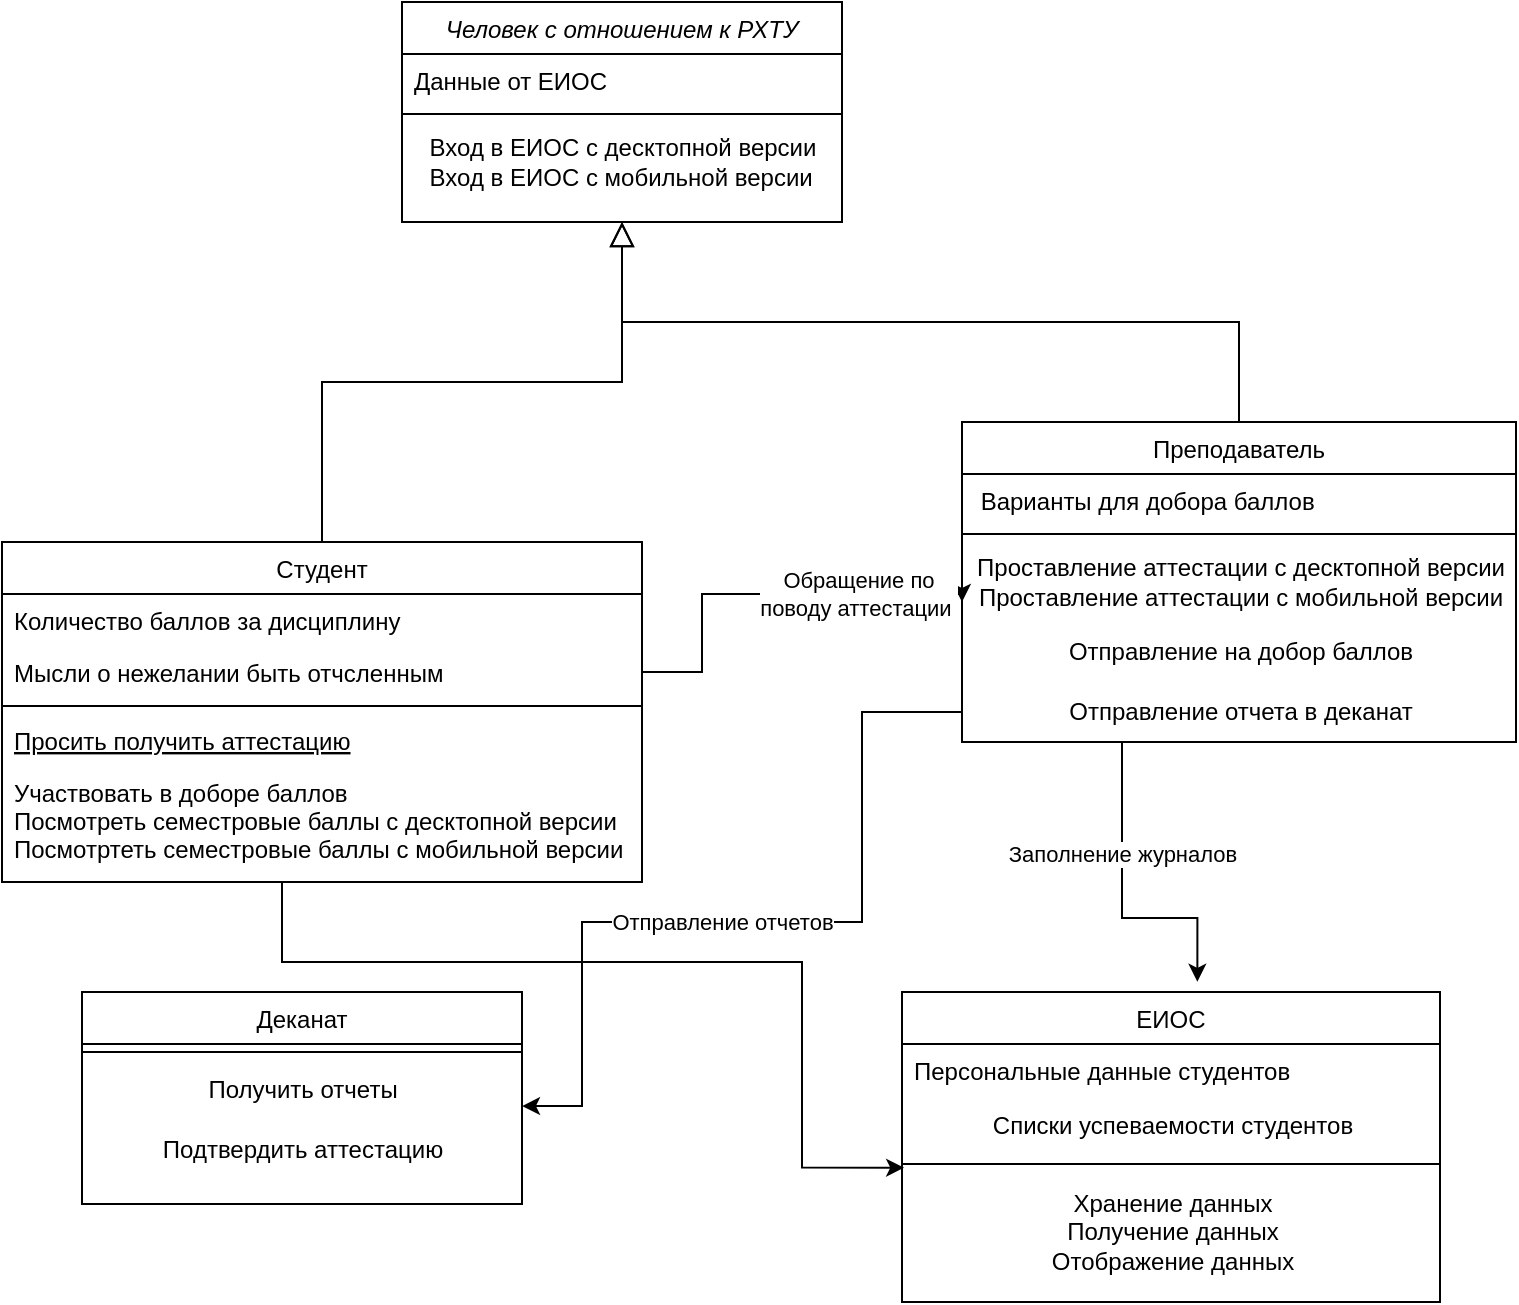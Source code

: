 <mxfile version="20.3.0" type="device"><diagram id="C5RBs43oDa-KdzZeNtuy" name="Page-1"><mxGraphModel dx="865" dy="534" grid="1" gridSize="10" guides="1" tooltips="1" connect="1" arrows="1" fold="1" page="1" pageScale="1" pageWidth="827" pageHeight="1169" math="0" shadow="0"><root><mxCell id="WIyWlLk6GJQsqaUBKTNV-0"/><mxCell id="WIyWlLk6GJQsqaUBKTNV-1" parent="WIyWlLk6GJQsqaUBKTNV-0"/><mxCell id="zkfFHV4jXpPFQw0GAbJ--0" value="Человек с отношением к РХТУ" style="swimlane;fontStyle=2;align=center;verticalAlign=top;childLayout=stackLayout;horizontal=1;startSize=26;horizontalStack=0;resizeParent=1;resizeLast=0;collapsible=1;marginBottom=0;rounded=0;shadow=0;strokeWidth=1;" parent="WIyWlLk6GJQsqaUBKTNV-1" vertex="1"><mxGeometry x="210" y="90" width="220" height="110" as="geometry"><mxRectangle x="230" y="140" width="160" height="26" as="alternateBounds"/></mxGeometry></mxCell><mxCell id="zkfFHV4jXpPFQw0GAbJ--1" value="Данные от ЕИОС" style="text;align=left;verticalAlign=top;spacingLeft=4;spacingRight=4;overflow=hidden;rotatable=0;points=[[0,0.5],[1,0.5]];portConstraint=eastwest;" parent="zkfFHV4jXpPFQw0GAbJ--0" vertex="1"><mxGeometry y="26" width="220" height="26" as="geometry"/></mxCell><mxCell id="zkfFHV4jXpPFQw0GAbJ--4" value="" style="line;html=1;strokeWidth=1;align=left;verticalAlign=middle;spacingTop=-1;spacingLeft=3;spacingRight=3;rotatable=0;labelPosition=right;points=[];portConstraint=eastwest;" parent="zkfFHV4jXpPFQw0GAbJ--0" vertex="1"><mxGeometry y="52" width="220" height="8" as="geometry"/></mxCell><mxCell id="1W8T0_ccJ2zgEUpdK5Ip-3" value="&lt;div style=&quot;text-align: left;&quot;&gt;Вход в ЕИОС с десктопной версии&lt;/div&gt;&lt;div style=&quot;text-align: left;&quot;&gt;Вход в ЕИОС с мобильной версии&lt;/div&gt;" style="text;html=1;align=center;verticalAlign=middle;resizable=0;points=[];autosize=1;strokeColor=none;fillColor=none;" parent="zkfFHV4jXpPFQw0GAbJ--0" vertex="1"><mxGeometry y="60" width="220" height="40" as="geometry"/></mxCell><mxCell id="zkfFHV4jXpPFQw0GAbJ--6" value="Студент" style="swimlane;fontStyle=0;align=center;verticalAlign=top;childLayout=stackLayout;horizontal=1;startSize=26;horizontalStack=0;resizeParent=1;resizeLast=0;collapsible=1;marginBottom=0;rounded=0;shadow=0;strokeWidth=1;" parent="WIyWlLk6GJQsqaUBKTNV-1" vertex="1"><mxGeometry x="10" y="360" width="320" height="170" as="geometry"><mxRectangle x="130" y="380" width="160" height="26" as="alternateBounds"/></mxGeometry></mxCell><mxCell id="zkfFHV4jXpPFQw0GAbJ--7" value="Количество баллов за дисциплину" style="text;align=left;verticalAlign=top;spacingLeft=4;spacingRight=4;overflow=hidden;rotatable=0;points=[[0,0.5],[1,0.5]];portConstraint=eastwest;" parent="zkfFHV4jXpPFQw0GAbJ--6" vertex="1"><mxGeometry y="26" width="320" height="26" as="geometry"/></mxCell><mxCell id="zkfFHV4jXpPFQw0GAbJ--8" value="Мысли о нежелании быть отчсленным" style="text;align=left;verticalAlign=top;spacingLeft=4;spacingRight=4;overflow=hidden;rotatable=0;points=[[0,0.5],[1,0.5]];portConstraint=eastwest;rounded=0;shadow=0;html=0;" parent="zkfFHV4jXpPFQw0GAbJ--6" vertex="1"><mxGeometry y="52" width="320" height="26" as="geometry"/></mxCell><mxCell id="zkfFHV4jXpPFQw0GAbJ--9" value="" style="line;html=1;strokeWidth=1;align=left;verticalAlign=middle;spacingTop=-1;spacingLeft=3;spacingRight=3;rotatable=0;labelPosition=right;points=[];portConstraint=eastwest;" parent="zkfFHV4jXpPFQw0GAbJ--6" vertex="1"><mxGeometry y="78" width="320" height="8" as="geometry"/></mxCell><mxCell id="zkfFHV4jXpPFQw0GAbJ--10" value="Просить получить аттестацию" style="text;align=left;verticalAlign=top;spacingLeft=4;spacingRight=4;overflow=hidden;rotatable=0;points=[[0,0.5],[1,0.5]];portConstraint=eastwest;fontStyle=4" parent="zkfFHV4jXpPFQw0GAbJ--6" vertex="1"><mxGeometry y="86" width="320" height="26" as="geometry"/></mxCell><mxCell id="zkfFHV4jXpPFQw0GAbJ--11" value="Участвовать в доборе баллов&#10;Посмотреть семестровые баллы с десктопной версии&#10;Посмотртеть семестровые баллы с мобильной версии" style="text;align=left;verticalAlign=top;spacingLeft=4;spacingRight=4;overflow=hidden;rotatable=0;points=[[0,0.5],[1,0.5]];portConstraint=eastwest;" parent="zkfFHV4jXpPFQw0GAbJ--6" vertex="1"><mxGeometry y="112" width="320" height="58" as="geometry"/></mxCell><mxCell id="zkfFHV4jXpPFQw0GAbJ--12" value="" style="endArrow=block;endSize=10;endFill=0;shadow=0;strokeWidth=1;rounded=0;edgeStyle=elbowEdgeStyle;elbow=vertical;" parent="WIyWlLk6GJQsqaUBKTNV-1" source="zkfFHV4jXpPFQw0GAbJ--6" target="zkfFHV4jXpPFQw0GAbJ--0" edge="1"><mxGeometry width="160" relative="1" as="geometry"><mxPoint x="200" y="203" as="sourcePoint"/><mxPoint x="200" y="203" as="targetPoint"/></mxGeometry></mxCell><mxCell id="h7vUzvfcaWZXawj63--O-29" style="edgeStyle=orthogonalEdgeStyle;rounded=0;orthogonalLoop=1;jettySize=auto;html=1;entryX=0.549;entryY=-0.033;entryDx=0;entryDy=0;entryPerimeter=0;" parent="WIyWlLk6GJQsqaUBKTNV-1" source="zkfFHV4jXpPFQw0GAbJ--13" target="h7vUzvfcaWZXawj63--O-8" edge="1"><mxGeometry relative="1" as="geometry"><Array as="points"><mxPoint x="570" y="435"/><mxPoint x="570" y="548"/><mxPoint x="607" y="548"/></Array></mxGeometry></mxCell><mxCell id="h7vUzvfcaWZXawj63--O-30" value="Заполнение журналов" style="edgeLabel;html=1;align=center;verticalAlign=middle;resizable=0;points=[];" parent="h7vUzvfcaWZXawj63--O-29" vertex="1" connectable="0"><mxGeometry x="0.019" y="-4" relative="1" as="geometry"><mxPoint x="4" y="-25" as="offset"/></mxGeometry></mxCell><mxCell id="zkfFHV4jXpPFQw0GAbJ--13" value="Преподаватель" style="swimlane;fontStyle=0;align=center;verticalAlign=top;childLayout=stackLayout;horizontal=1;startSize=26;horizontalStack=0;resizeParent=1;resizeLast=0;collapsible=1;marginBottom=0;rounded=0;shadow=0;strokeWidth=1;" parent="WIyWlLk6GJQsqaUBKTNV-1" vertex="1"><mxGeometry x="490" y="300" width="277" height="160" as="geometry"><mxRectangle x="340" y="380" width="170" height="26" as="alternateBounds"/></mxGeometry></mxCell><mxCell id="zkfFHV4jXpPFQw0GAbJ--14" value=" Варианты для добора баллов" style="text;align=left;verticalAlign=top;spacingLeft=4;spacingRight=4;overflow=hidden;rotatable=0;points=[[0,0.5],[1,0.5]];portConstraint=eastwest;" parent="zkfFHV4jXpPFQw0GAbJ--13" vertex="1"><mxGeometry y="26" width="277" height="26" as="geometry"/></mxCell><mxCell id="zkfFHV4jXpPFQw0GAbJ--15" value="" style="line;html=1;strokeWidth=1;align=left;verticalAlign=middle;spacingTop=-1;spacingLeft=3;spacingRight=3;rotatable=0;labelPosition=right;points=[];portConstraint=eastwest;" parent="zkfFHV4jXpPFQw0GAbJ--13" vertex="1"><mxGeometry y="52" width="277" height="8" as="geometry"/></mxCell><mxCell id="h7vUzvfcaWZXawj63--O-1" value="Проставление аттестации с десктопной версии&lt;br&gt;Проставление аттестации с мобильной версии" style="text;html=1;align=center;verticalAlign=middle;resizable=0;points=[];autosize=1;strokeColor=none;fillColor=none;" parent="zkfFHV4jXpPFQw0GAbJ--13" vertex="1"><mxGeometry y="60" width="277" height="40" as="geometry"/></mxCell><mxCell id="h7vUzvfcaWZXawj63--O-2" value="Отправление на добор баллов" style="text;html=1;align=center;verticalAlign=middle;resizable=0;points=[];autosize=1;strokeColor=none;fillColor=none;" parent="zkfFHV4jXpPFQw0GAbJ--13" vertex="1"><mxGeometry y="100" width="277" height="30" as="geometry"/></mxCell><mxCell id="h7vUzvfcaWZXawj63--O-3" value="Отправление отчета в деканат" style="text;html=1;align=center;verticalAlign=middle;resizable=0;points=[];autosize=1;strokeColor=none;fillColor=none;" parent="zkfFHV4jXpPFQw0GAbJ--13" vertex="1"><mxGeometry y="130" width="277" height="30" as="geometry"/></mxCell><mxCell id="zkfFHV4jXpPFQw0GAbJ--16" value="" style="endArrow=block;endSize=10;endFill=0;shadow=0;strokeWidth=1;rounded=0;edgeStyle=elbowEdgeStyle;elbow=vertical;" parent="WIyWlLk6GJQsqaUBKTNV-1" source="zkfFHV4jXpPFQw0GAbJ--13" target="zkfFHV4jXpPFQw0GAbJ--0" edge="1"><mxGeometry width="160" relative="1" as="geometry"><mxPoint x="210" y="373" as="sourcePoint"/><mxPoint x="310" y="271" as="targetPoint"/></mxGeometry></mxCell><mxCell id="h7vUzvfcaWZXawj63--O-8" value="ЕИОС" style="swimlane;fontStyle=0;align=center;verticalAlign=top;childLayout=stackLayout;horizontal=1;startSize=26;horizontalStack=0;resizeParent=1;resizeLast=0;collapsible=1;marginBottom=0;rounded=0;shadow=0;strokeWidth=1;" parent="WIyWlLk6GJQsqaUBKTNV-1" vertex="1"><mxGeometry x="460" y="585" width="269" height="155" as="geometry"><mxRectangle x="340" y="380" width="170" height="26" as="alternateBounds"/></mxGeometry></mxCell><mxCell id="h7vUzvfcaWZXawj63--O-9" value="Персональные данные студентов" style="text;align=left;verticalAlign=top;spacingLeft=4;spacingRight=4;overflow=hidden;rotatable=0;points=[[0,0.5],[1,0.5]];portConstraint=eastwest;" parent="h7vUzvfcaWZXawj63--O-8" vertex="1"><mxGeometry y="26" width="269" height="26" as="geometry"/></mxCell><mxCell id="h7vUzvfcaWZXawj63--O-14" value="Списки успеваемости студентов" style="text;html=1;align=center;verticalAlign=middle;resizable=0;points=[];autosize=1;strokeColor=none;fillColor=none;" parent="h7vUzvfcaWZXawj63--O-8" vertex="1"><mxGeometry y="52" width="269" height="30" as="geometry"/></mxCell><mxCell id="h7vUzvfcaWZXawj63--O-10" value="" style="line;html=1;strokeWidth=1;align=left;verticalAlign=middle;spacingTop=-1;spacingLeft=3;spacingRight=3;rotatable=0;labelPosition=right;points=[];portConstraint=eastwest;" parent="h7vUzvfcaWZXawj63--O-8" vertex="1"><mxGeometry y="82" width="269" height="8" as="geometry"/></mxCell><mxCell id="h7vUzvfcaWZXawj63--O-12" value="Хранение данных&lt;br&gt;Получение данных&lt;br&gt;Отображение данных" style="text;html=1;align=center;verticalAlign=middle;resizable=0;points=[];autosize=1;strokeColor=none;fillColor=none;" parent="h7vUzvfcaWZXawj63--O-8" vertex="1"><mxGeometry y="90" width="269" height="60" as="geometry"/></mxCell><mxCell id="h7vUzvfcaWZXawj63--O-20" value="Деканат" style="swimlane;fontStyle=0;align=center;verticalAlign=top;childLayout=stackLayout;horizontal=1;startSize=26;horizontalStack=0;resizeParent=1;resizeLast=0;collapsible=1;marginBottom=0;rounded=0;shadow=0;strokeWidth=1;" parent="WIyWlLk6GJQsqaUBKTNV-1" vertex="1"><mxGeometry x="50" y="585" width="220" height="106" as="geometry"><mxRectangle x="340" y="380" width="170" height="26" as="alternateBounds"/></mxGeometry></mxCell><mxCell id="h7vUzvfcaWZXawj63--O-22" value="" style="line;html=1;strokeWidth=1;align=left;verticalAlign=middle;spacingTop=-1;spacingLeft=3;spacingRight=3;rotatable=0;labelPosition=right;points=[];portConstraint=eastwest;" parent="h7vUzvfcaWZXawj63--O-20" vertex="1"><mxGeometry y="26" width="220" height="8" as="geometry"/></mxCell><mxCell id="h7vUzvfcaWZXawj63--O-23" value="Получить отчеты" style="text;html=1;align=center;verticalAlign=middle;resizable=0;points=[];autosize=1;strokeColor=none;fillColor=none;" parent="h7vUzvfcaWZXawj63--O-20" vertex="1"><mxGeometry y="34" width="220" height="30" as="geometry"/></mxCell><mxCell id="h7vUzvfcaWZXawj63--O-24" value="Подтвердить аттестацию" style="text;html=1;align=center;verticalAlign=middle;resizable=0;points=[];autosize=1;strokeColor=none;fillColor=none;" parent="h7vUzvfcaWZXawj63--O-20" vertex="1"><mxGeometry y="64" width="220" height="30" as="geometry"/></mxCell><mxCell id="h7vUzvfcaWZXawj63--O-27" style="edgeStyle=orthogonalEdgeStyle;rounded=0;orthogonalLoop=1;jettySize=auto;html=1;entryX=1;entryY=0.767;entryDx=0;entryDy=0;entryPerimeter=0;" parent="WIyWlLk6GJQsqaUBKTNV-1" source="h7vUzvfcaWZXawj63--O-3" target="h7vUzvfcaWZXawj63--O-23" edge="1"><mxGeometry relative="1" as="geometry"><Array as="points"><mxPoint x="440" y="445"/><mxPoint x="440" y="550"/><mxPoint x="300" y="550"/><mxPoint x="300" y="642"/></Array></mxGeometry></mxCell><mxCell id="h7vUzvfcaWZXawj63--O-28" value="Отправление отчетов" style="edgeLabel;html=1;align=center;verticalAlign=middle;resizable=0;points=[];" parent="h7vUzvfcaWZXawj63--O-27" vertex="1" connectable="0"><mxGeometry x="-0.152" y="1" relative="1" as="geometry"><mxPoint x="-48" y="-1" as="offset"/></mxGeometry></mxCell><mxCell id="h7vUzvfcaWZXawj63--O-32" style="edgeStyle=orthogonalEdgeStyle;rounded=0;orthogonalLoop=1;jettySize=auto;html=1;" parent="WIyWlLk6GJQsqaUBKTNV-1" source="zkfFHV4jXpPFQw0GAbJ--8" edge="1"><mxGeometry relative="1" as="geometry"><Array as="points"><mxPoint x="360" y="425"/><mxPoint x="360" y="386"/></Array><mxPoint x="490" y="390" as="targetPoint"/></mxGeometry></mxCell><mxCell id="h7vUzvfcaWZXawj63--O-33" value="Обращение по&lt;br&gt;поводу аттестации&amp;nbsp;" style="edgeLabel;html=1;align=center;verticalAlign=middle;resizable=0;points=[];" parent="h7vUzvfcaWZXawj63--O-32" vertex="1" connectable="0"><mxGeometry x="0.39" relative="1" as="geometry"><mxPoint x="6" as="offset"/></mxGeometry></mxCell><mxCell id="Nbv_E9r0p90zq4vZqDKz-0" style="edgeStyle=orthogonalEdgeStyle;rounded=0;orthogonalLoop=1;jettySize=auto;html=1;entryX=0.004;entryY=-0.036;entryDx=0;entryDy=0;entryPerimeter=0;" edge="1" parent="WIyWlLk6GJQsqaUBKTNV-1" target="h7vUzvfcaWZXawj63--O-12"><mxGeometry relative="1" as="geometry"><mxPoint x="150" y="530" as="sourcePoint"/><Array as="points"><mxPoint x="150" y="570"/><mxPoint x="410" y="570"/><mxPoint x="410" y="673"/></Array></mxGeometry></mxCell></root></mxGraphModel></diagram></mxfile>